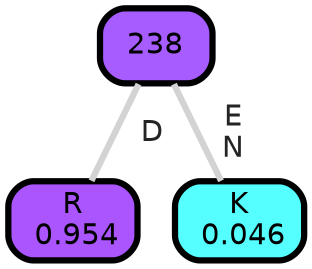 graph Tree {
node [shape=box, style="filled, rounded",color="black",penwidth="3",fontcolor="black",                 fontname=helvetica] ;
graph [ranksep="0 equally", splines=straight,                 bgcolor=transparent, dpi=200] ;
edge [fontname=helvetica, fontweight=bold,fontcolor=grey14,color=lightgray] ;
0 [label="R
 0.954", fillcolor="#ab55ff"] ;
1 [label="238", fillcolor="#a75cff"] ;
2 [label="K
 0.046", fillcolor="#55ffff"] ;
1 -- 0 [label=" D",penwidth=3] ;
1 -- 2 [label=" E\n N",penwidth=3] ;
{rank = same;}}

